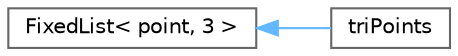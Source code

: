 digraph "Graphical Class Hierarchy"
{
 // LATEX_PDF_SIZE
  bgcolor="transparent";
  edge [fontname=Helvetica,fontsize=10,labelfontname=Helvetica,labelfontsize=10];
  node [fontname=Helvetica,fontsize=10,shape=box,height=0.2,width=0.4];
  rankdir="LR";
  Node0 [id="Node000000",label="FixedList\< point, 3 \>",height=0.2,width=0.4,color="grey40", fillcolor="white", style="filled",URL="$classFoam_1_1FixedList.html",tooltip=" "];
  Node0 -> Node1 [id="edge4686_Node000000_Node000001",dir="back",color="steelblue1",style="solid",tooltip=" "];
  Node1 [id="Node000001",label="triPoints",height=0.2,width=0.4,color="grey40", fillcolor="white", style="filled",URL="$classFoam_1_1triPoints.html",tooltip=" "];
}
